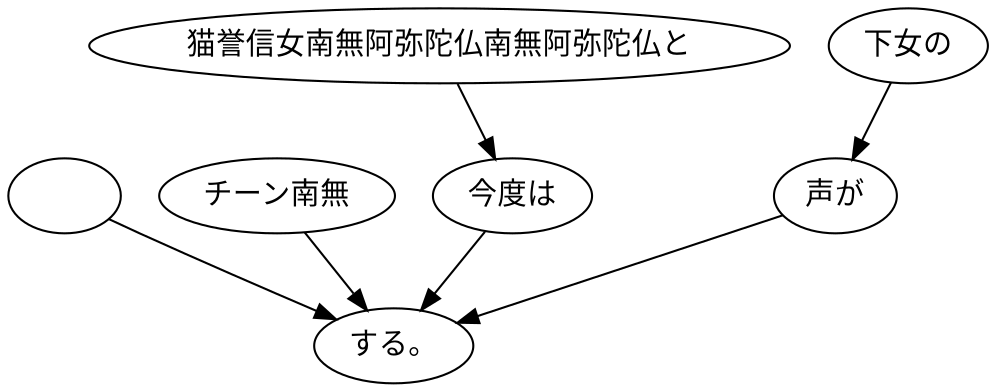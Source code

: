 digraph graph1274 {
	node0 [label="　"];
	node1 [label="チーン南無"];
	node2 [label="猫誉信女南無阿弥陀仏南無阿弥陀仏と"];
	node3 [label="今度は"];
	node4 [label="下女の"];
	node5 [label="声が"];
	node6 [label="する。"];
	node0 -> node6;
	node1 -> node6;
	node2 -> node3;
	node3 -> node6;
	node4 -> node5;
	node5 -> node6;
}

